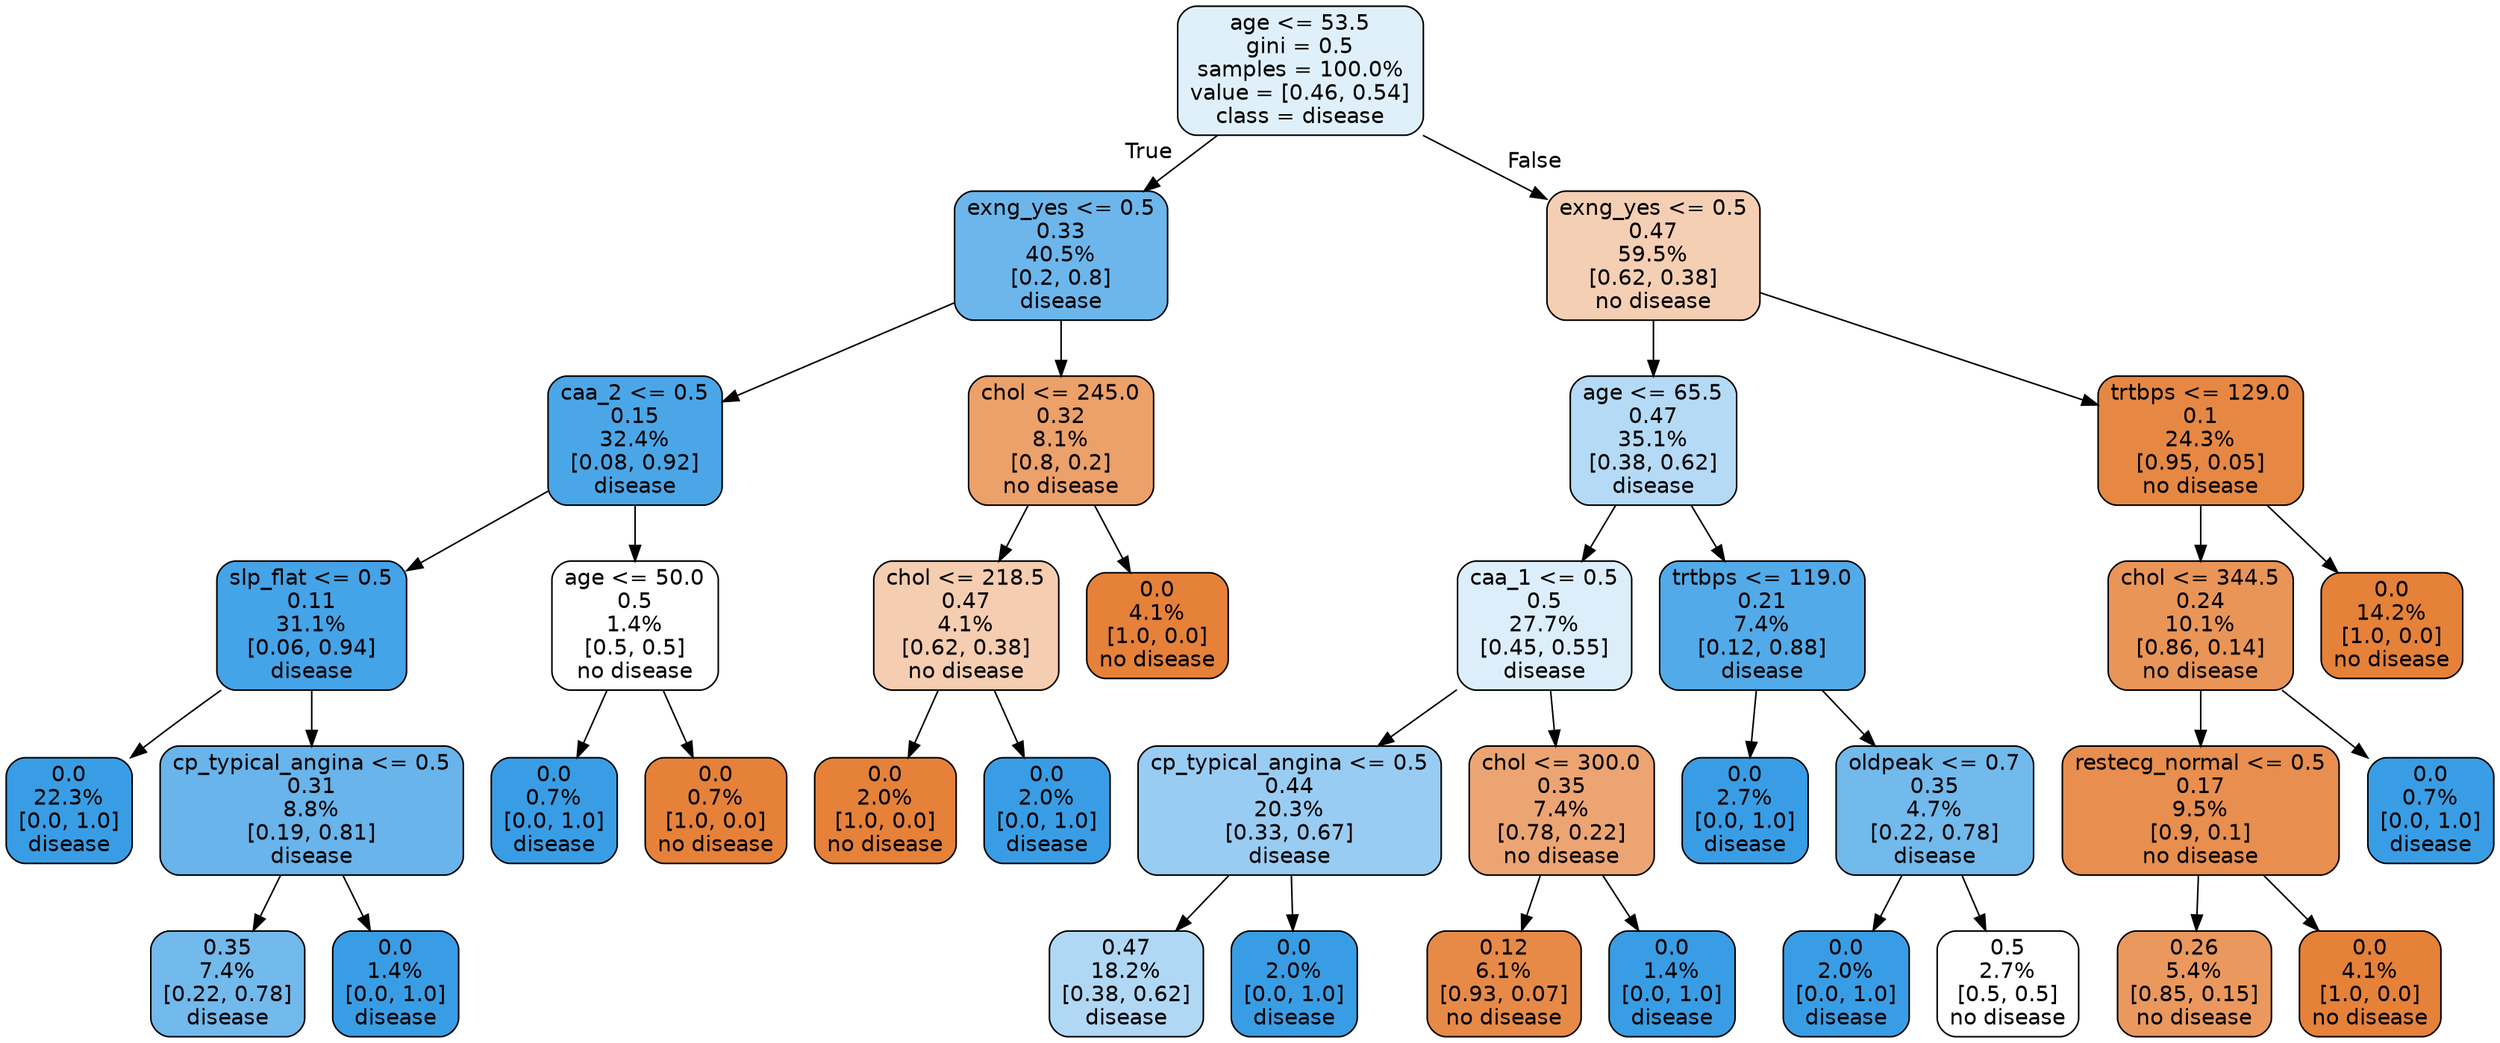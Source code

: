digraph Tree {
node [shape=box, style="filled, rounded", color="black", fontname=helvetica] ;
edge [fontname=helvetica] ;
0 [label="age <= 53.5\ngini = 0.5\nsamples = 100.0%\nvalue = [0.46, 0.54]\nclass = disease", fillcolor="#e0f0fb"] ;
1 [label="exng_yes <= 0.5\n0.33\n40.5%\n[0.2, 0.8]\ndisease", fillcolor="#6cb6ec"] ;
0 -> 1 [labeldistance=2.5, labelangle=45, headlabel="True"] ;
2 [label="caa_2 <= 0.5\n0.15\n32.4%\n[0.08, 0.92]\ndisease", fillcolor="#4ba6e7"] ;
1 -> 2 ;
3 [label="slp_flat <= 0.5\n0.11\n31.1%\n[0.06, 0.94]\ndisease", fillcolor="#45a3e7"] ;
2 -> 3 ;
4 [label="0.0\n22.3%\n[0.0, 1.0]\ndisease", fillcolor="#399de5"] ;
3 -> 4 ;
5 [label="cp_typical_angina <= 0.5\n0.31\n8.8%\n[0.19, 0.81]\ndisease", fillcolor="#68b4eb"] ;
3 -> 5 ;
6 [label="0.35\n7.4%\n[0.22, 0.78]\ndisease", fillcolor="#72b9ec"] ;
5 -> 6 ;
7 [label="0.0\n1.4%\n[0.0, 1.0]\ndisease", fillcolor="#399de5"] ;
5 -> 7 ;
8 [label="age <= 50.0\n0.5\n1.4%\n[0.5, 0.5]\nno disease", fillcolor="#ffffff"] ;
2 -> 8 ;
9 [label="0.0\n0.7%\n[0.0, 1.0]\ndisease", fillcolor="#399de5"] ;
8 -> 9 ;
10 [label="0.0\n0.7%\n[1.0, 0.0]\nno disease", fillcolor="#e58139"] ;
8 -> 10 ;
11 [label="chol <= 245.0\n0.32\n8.1%\n[0.8, 0.2]\nno disease", fillcolor="#eca06a"] ;
1 -> 11 ;
12 [label="chol <= 218.5\n0.47\n4.1%\n[0.62, 0.38]\nno disease", fillcolor="#f5cdb0"] ;
11 -> 12 ;
13 [label="0.0\n2.0%\n[1.0, 0.0]\nno disease", fillcolor="#e58139"] ;
12 -> 13 ;
14 [label="0.0\n2.0%\n[0.0, 1.0]\ndisease", fillcolor="#399de5"] ;
12 -> 14 ;
15 [label="0.0\n4.1%\n[1.0, 0.0]\nno disease", fillcolor="#e58139"] ;
11 -> 15 ;
16 [label="exng_yes <= 0.5\n0.47\n59.5%\n[0.62, 0.38]\nno disease", fillcolor="#f5cfb3"] ;
0 -> 16 [labeldistance=2.5, labelangle=-45, headlabel="False"] ;
17 [label="age <= 65.5\n0.47\n35.1%\n[0.38, 0.62]\ndisease", fillcolor="#b4daf5"] ;
16 -> 17 ;
18 [label="caa_1 <= 0.5\n0.5\n27.7%\n[0.45, 0.55]\ndisease", fillcolor="#ddeefb"] ;
17 -> 18 ;
19 [label="cp_typical_angina <= 0.5\n0.44\n20.3%\n[0.33, 0.67]\ndisease", fillcolor="#99ccf2"] ;
18 -> 19 ;
20 [label="0.47\n18.2%\n[0.38, 0.62]\ndisease", fillcolor="#b0d8f5"] ;
19 -> 20 ;
21 [label="0.0\n2.0%\n[0.0, 1.0]\ndisease", fillcolor="#399de5"] ;
19 -> 21 ;
22 [label="chol <= 300.0\n0.35\n7.4%\n[0.78, 0.22]\nno disease", fillcolor="#eca572"] ;
18 -> 22 ;
23 [label="0.12\n6.1%\n[0.93, 0.07]\nno disease", fillcolor="#e78a47"] ;
22 -> 23 ;
24 [label="0.0\n1.4%\n[0.0, 1.0]\ndisease", fillcolor="#399de5"] ;
22 -> 24 ;
25 [label="trtbps <= 119.0\n0.21\n7.4%\n[0.12, 0.88]\ndisease", fillcolor="#53aae8"] ;
17 -> 25 ;
26 [label="0.0\n2.7%\n[0.0, 1.0]\ndisease", fillcolor="#399de5"] ;
25 -> 26 ;
27 [label="oldpeak <= 0.7\n0.35\n4.7%\n[0.22, 0.78]\ndisease", fillcolor="#72b9ec"] ;
25 -> 27 ;
28 [label="0.0\n2.0%\n[0.0, 1.0]\ndisease", fillcolor="#399de5"] ;
27 -> 28 ;
29 [label="0.5\n2.7%\n[0.5, 0.5]\nno disease", fillcolor="#ffffff"] ;
27 -> 29 ;
30 [label="trtbps <= 129.0\n0.1\n24.3%\n[0.95, 0.05]\nno disease", fillcolor="#e68844"] ;
16 -> 30 ;
31 [label="chol <= 344.5\n0.24\n10.1%\n[0.86, 0.14]\nno disease", fillcolor="#e99558"] ;
30 -> 31 ;
32 [label="restecg_normal <= 0.5\n0.17\n9.5%\n[0.9, 0.1]\nno disease", fillcolor="#e88e4e"] ;
31 -> 32 ;
33 [label="0.26\n5.4%\n[0.85, 0.15]\nno disease", fillcolor="#ea985d"] ;
32 -> 33 ;
34 [label="0.0\n4.1%\n[1.0, 0.0]\nno disease", fillcolor="#e58139"] ;
32 -> 34 ;
35 [label="0.0\n0.7%\n[0.0, 1.0]\ndisease", fillcolor="#399de5"] ;
31 -> 35 ;
36 [label="0.0\n14.2%\n[1.0, 0.0]\nno disease", fillcolor="#e58139"] ;
30 -> 36 ;
}